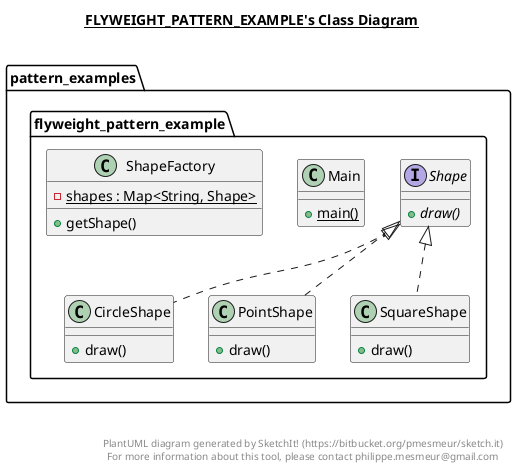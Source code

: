 @startuml

title __FLYWEIGHT_PATTERN_EXAMPLE's Class Diagram__\n

  namespace pattern_examples.flyweight_pattern_example {
    class pattern_examples.flyweight_pattern_example.CircleShape {
        + draw()
    }
  }
  

  namespace pattern_examples.flyweight_pattern_example {
    class pattern_examples.flyweight_pattern_example.Main {
        {static} + main()
    }
  }
  

  namespace pattern_examples.flyweight_pattern_example {
    class pattern_examples.flyweight_pattern_example.PointShape {
        + draw()
    }
  }
  

  namespace pattern_examples.flyweight_pattern_example {
    interface pattern_examples.flyweight_pattern_example.Shape {
        {abstract} + draw()
    }
  }
  

  namespace pattern_examples.flyweight_pattern_example {
    class pattern_examples.flyweight_pattern_example.ShapeFactory {
        {static} - shapes : Map<String, Shape>
        + getShape()
    }
  }
  

  namespace pattern_examples.flyweight_pattern_example {
    class pattern_examples.flyweight_pattern_example.SquareShape {
        + draw()
    }
  }
  

  pattern_examples.flyweight_pattern_example.CircleShape .up.|> pattern_examples.flyweight_pattern_example.Shape
  pattern_examples.flyweight_pattern_example.PointShape .up.|> pattern_examples.flyweight_pattern_example.Shape
  pattern_examples.flyweight_pattern_example.SquareShape .up.|> pattern_examples.flyweight_pattern_example.Shape


right footer


PlantUML diagram generated by SketchIt! (https://bitbucket.org/pmesmeur/sketch.it)
For more information about this tool, please contact philippe.mesmeur@gmail.com
endfooter

@enduml
